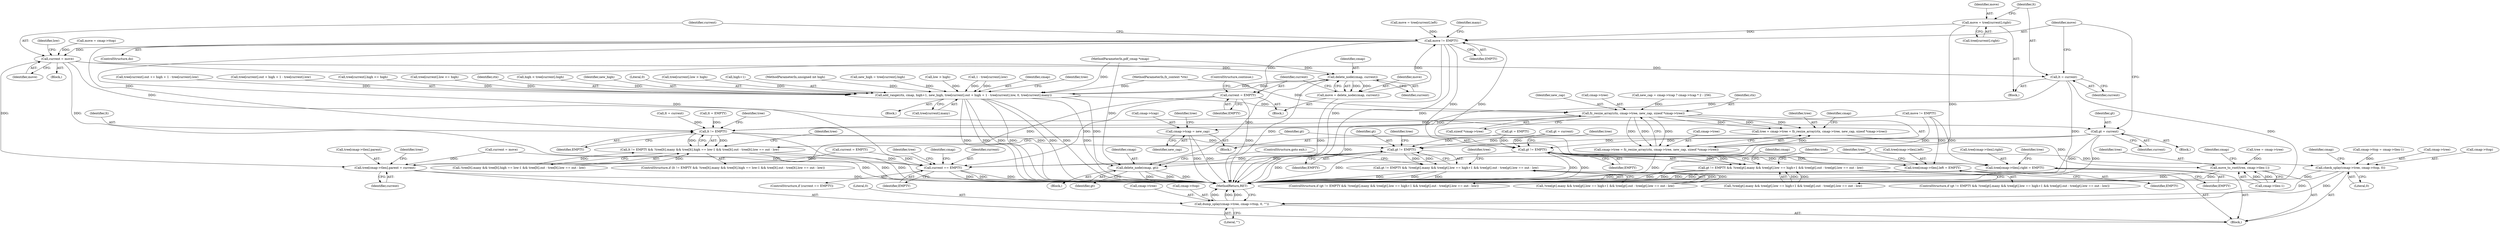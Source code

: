 digraph "0_ghostscript_71ceebcf56e682504da22c4035b39a2d451e8ffd@array" {
"1000352" [label="(Call,move = tree[current].right)"];
"1000362" [label="(Call,move != EMPTY)"];
"1000163" [label="(Call,current = move)"];
"1000222" [label="(Call,delete_node(cmap, current))"];
"1000220" [label="(Call,move = delete_node(cmap, current))"];
"1000303" [label="(Call,add_range(ctx, cmap, high+1, new_high, tree[current].out + high + 1 - tree[current].low, 0, tree[current].many))"];
"1000504" [label="(Call,delete_node(cmap, gt))"];
"1000593" [label="(Call,fz_resize_array(ctx, cmap->tree, new_cap, sizeof *cmap->tree))"];
"1000587" [label="(Call,tree = cmap->tree = fz_resize_array(ctx, cmap->tree, new_cap, sizeof *cmap->tree))"];
"1000726" [label="(Call,move_to_root(tree, cmap->tlen-1))"];
"1000589" [label="(Call,cmap->tree = fz_resize_array(ctx, cmap->tree, new_cap, sizeof *cmap->tree))"];
"1000744" [label="(Call,check_splay(cmap->tree, cmap->ttop, 0))"];
"1000752" [label="(Call,dump_splay(cmap->tree, cmap->ttop, 0, \"\"))"];
"1000604" [label="(Call,cmap->tcap = new_cap)"];
"1000347" [label="(Call,gt = current)"];
"1000457" [label="(Call,gt != EMPTY)"];
"1000456" [label="(Call,gt != EMPTY && !tree[gt].many && tree[gt].low == high+1 && tree[gt].out - tree[gt].low == out - low)"];
"1000510" [label="(Call,gt != EMPTY)"];
"1000509" [label="(Call,gt != EMPTY && !tree[gt].many && tree[gt].low == high+1 && tree[gt].out - tree[gt].low == out - low)"];
"1000645" [label="(Call,tree[cmap->tlen].left = EMPTY)"];
"1000654" [label="(Call,tree[cmap->tlen].right = EMPTY)"];
"1000677" [label="(Call,current == EMPTY)"];
"1000359" [label="(Call,lt = current)"];
"1000412" [label="(Call,lt != EMPTY)"];
"1000411" [label="(Call,lt != EMPTY && !tree[lt].many && tree[lt].high == low-1 && tree[lt].out - tree[lt].low == out - low)"];
"1000636" [label="(Call,tree[cmap->tlen].parent = current)"];
"1000225" [label="(Call,current = EMPTY)"];
"1000219" [label="(Block,)"];
"1000457" [label="(Call,gt != EMPTY)"];
"1000744" [label="(Call,check_splay(cmap->tree, cmap->ttop, 0))"];
"1000119" [label="(Block,)"];
"1000339" [label="(Block,)"];
"1000325" [label="(Literal,0)"];
"1000646" [label="(Call,tree[cmap->tlen].left)"];
"1000608" [label="(Identifier,new_cap)"];
"1000756" [label="(Call,cmap->ttop)"];
"1000224" [label="(Identifier,current)"];
"1000134" [label="(Call,tree = cmap->tree)"];
"1000678" [label="(Identifier,current)"];
"1000155" [label="(Call,lt = EMPTY)"];
"1000645" [label="(Call,tree[cmap->tlen].left = EMPTY)"];
"1000588" [label="(Identifier,tree)"];
"1000575" [label="(Call,new_cap = cmap->tcap ? cmap->tcap * 2 : 256)"];
"1000612" [label="(Identifier,tree)"];
"1000458" [label="(Identifier,gt)"];
"1000332" [label="(Call,tree[current].low > high)"];
"1000677" [label="(Call,current == EMPTY)"];
"1000225" [label="(Call,current = EMPTY)"];
"1000285" [label="(Block,)"];
"1000361" [label="(Identifier,current)"];
"1000112" [label="(MethodParameterIn,fz_context *ctx)"];
"1000657" [label="(Identifier,tree)"];
"1000761" [label="(MethodReturn,RET)"];
"1000590" [label="(Call,cmap->tree)"];
"1000460" [label="(Call,!tree[gt].many && tree[gt].low == high+1 && tree[gt].out - tree[gt].low == out - low)"];
"1000151" [label="(Call,gt = EMPTY)"];
"1000306" [label="(Call,high+1)"];
"1000604" [label="(Call,cmap->tcap = new_cap)"];
"1000388" [label="(Call,gt = current)"];
"1000369" [label="(Call,current = move)"];
"1000690" [label="(Identifier,tree)"];
"1000760" [label="(Literal,\"\")"];
"1000169" [label="(Identifier,low)"];
"1000748" [label="(Call,cmap->ttop)"];
"1000451" [label="(Identifier,tree)"];
"1000637" [label="(Call,tree[cmap->tlen].parent)"];
"1000662" [label="(Identifier,EMPTY)"];
"1000589" [label="(Call,cmap->tree = fz_resize_array(ctx, cmap->tree, new_cap, sizeof *cmap->tree))"];
"1000115" [label="(MethodParameterIn,unsigned int high)"];
"1000568" [label="(Identifier,cmap)"];
"1000728" [label="(Call,cmap->tlen-1)"];
"1000226" [label="(Identifier,current)"];
"1000352" [label="(Call,move = tree[current].right)"];
"1000287" [label="(Call,new_high = tree[current].high)"];
"1000754" [label="(Identifier,cmap)"];
"1000354" [label="(Call,tree[current].right)"];
"1000123" [label="(Call,low > high)"];
"1000549" [label="(Identifier,tree)"];
"1000507" [label="(ControlStructure,goto exit;)"];
"1000318" [label="(Call,1 - tree[current].low)"];
"1000727" [label="(Identifier,tree)"];
"1000351" [label="(Block,)"];
"1000513" [label="(Call,!tree[gt].many && tree[gt].low == high+1 && tree[gt].out - tree[gt].low == out - low)"];
"1000726" [label="(Call,move_to_root(tree, cmap->tlen-1))"];
"1000305" [label="(Identifier,cmap)"];
"1000353" [label="(Identifier,move)"];
"1000682" [label="(Identifier,cmap)"];
"1000464" [label="(Identifier,tree)"];
"1000335" [label="(Identifier,tree)"];
"1000183" [label="(Call,tree[current].out += high + 1 - tree[current].low)"];
"1000594" [label="(Identifier,ctx)"];
"1000113" [label="(MethodParameterIn,pdf_cmap *cmap)"];
"1000512" [label="(Identifier,EMPTY)"];
"1000310" [label="(Call,tree[current].out + high + 1 - tree[current].low)"];
"1000165" [label="(Identifier,move)"];
"1000598" [label="(Identifier,new_cap)"];
"1000648" [label="(Identifier,tree)"];
"1000599" [label="(Call,sizeof *cmap->tree)"];
"1000412" [label="(Call,lt != EMPTY)"];
"1000751" [label="(Literal,0)"];
"1000162" [label="(Block,)"];
"1000419" [label="(Identifier,tree)"];
"1000759" [label="(Literal,0)"];
"1000605" [label="(Call,cmap->tcap)"];
"1000363" [label="(Identifier,move)"];
"1000504" [label="(Call,delete_node(cmap, gt))"];
"1000606" [label="(Identifier,cmap)"];
"1000326" [label="(Call,tree[current].many)"];
"1000303" [label="(Call,add_range(ctx, cmap, high+1, new_high, tree[current].out + high + 1 - tree[current].low, 0, tree[current].many))"];
"1000735" [label="(Identifier,cmap)"];
"1000414" [label="(Identifier,EMPTY)"];
"1000595" [label="(Call,cmap->tree)"];
"1000517" [label="(Identifier,tree)"];
"1000456" [label="(Call,gt != EMPTY && !tree[gt].many && tree[gt].low == high+1 && tree[gt].out - tree[gt].low == out - low)"];
"1000222" [label="(Call,delete_node(cmap, current))"];
"1000340" [label="(Call,move = tree[current].left)"];
"1000753" [label="(Call,cmap->tree)"];
"1000227" [label="(Identifier,EMPTY)"];
"1000506" [label="(Identifier,gt)"];
"1000492" [label="(Block,)"];
"1000164" [label="(Identifier,current)"];
"1000654" [label="(Call,tree[cmap->tlen].right = EMPTY)"];
"1000348" [label="(Identifier,gt)"];
"1000733" [label="(Call,cmap->ttop = cmap->tlen-1)"];
"1000360" [label="(Identifier,lt)"];
"1000239" [label="(Call,tree[current].high <= high)"];
"1000644" [label="(Identifier,current)"];
"1000221" [label="(Identifier,move)"];
"1000347" [label="(Call,gt = current)"];
"1000145" [label="(Call,move = cmap->ttop)"];
"1000459" [label="(Identifier,EMPTY)"];
"1000745" [label="(Call,cmap->tree)"];
"1000505" [label="(Identifier,cmap)"];
"1000362" [label="(Call,move != EMPTY)"];
"1000573" [label="(Block,)"];
"1000403" [label="(Call,move != EMPTY)"];
"1000676" [label="(ControlStructure,if (current == EMPTY))"];
"1000175" [label="(Call,tree[current].low <= high)"];
"1000359" [label="(Call,lt = current)"];
"1000161" [label="(ControlStructure,do)"];
"1000562" [label="(Call,current = EMPTY)"];
"1000510" [label="(Call,gt != EMPTY)"];
"1000163" [label="(Call,current = move)"];
"1000636" [label="(Call,tree[cmap->tlen].parent = current)"];
"1000455" [label="(ControlStructure,if (gt != EMPTY && !tree[gt].many && tree[gt].low == high+1 && tree[gt].out - tree[gt].low == out - low))"];
"1000509" [label="(Call,gt != EMPTY && !tree[gt].many && tree[gt].low == high+1 && tree[gt].out - tree[gt].low == out - low)"];
"1000349" [label="(Identifier,current)"];
"1000408" [label="(Identifier,many)"];
"1000400" [label="(Call,lt = current)"];
"1000511" [label="(Identifier,gt)"];
"1000364" [label="(Identifier,EMPTY)"];
"1000653" [label="(Identifier,EMPTY)"];
"1000413" [label="(Identifier,lt)"];
"1000411" [label="(Call,lt != EMPTY && !tree[lt].many && tree[lt].high == low-1 && tree[lt].out - tree[lt].low == out - low)"];
"1000593" [label="(Call,fz_resize_array(ctx, cmap->tree, new_cap, sizeof *cmap->tree))"];
"1000220" [label="(Call,move = delete_node(cmap, current))"];
"1000496" [label="(Identifier,tree)"];
"1000655" [label="(Call,tree[cmap->tlen].right)"];
"1000410" [label="(ControlStructure,if (lt != EMPTY && !tree[lt].many && tree[lt].high == low-1 && tree[lt].out - tree[lt].low == out - low))"];
"1000587" [label="(Call,tree = cmap->tree = fz_resize_array(ctx, cmap->tree, new_cap, sizeof *cmap->tree))"];
"1000304" [label="(Identifier,ctx)"];
"1000415" [label="(Call,!tree[lt].many && tree[lt].high == low-1 && tree[lt].out - tree[lt].low == out - low)"];
"1000228" [label="(ControlStructure,continue;)"];
"1000223" [label="(Identifier,cmap)"];
"1000278" [label="(Call,high < tree[current].high)"];
"1000666" [label="(Identifier,tree)"];
"1000508" [label="(ControlStructure,if (gt != EMPTY && !tree[gt].many && tree[gt].low == high+1 && tree[gt].out - tree[gt].low == out - low))"];
"1000752" [label="(Call,dump_splay(cmap->tree, cmap->ttop, 0, \"\"))"];
"1000679" [label="(Identifier,EMPTY)"];
"1000309" [label="(Identifier,new_high)"];
"1000352" -> "1000351"  [label="AST: "];
"1000352" -> "1000354"  [label="CFG: "];
"1000353" -> "1000352"  [label="AST: "];
"1000354" -> "1000352"  [label="AST: "];
"1000360" -> "1000352"  [label="CFG: "];
"1000352" -> "1000761"  [label="DDG: "];
"1000352" -> "1000362"  [label="DDG: "];
"1000362" -> "1000161"  [label="AST: "];
"1000362" -> "1000364"  [label="CFG: "];
"1000363" -> "1000362"  [label="AST: "];
"1000364" -> "1000362"  [label="AST: "];
"1000164" -> "1000362"  [label="CFG: "];
"1000408" -> "1000362"  [label="CFG: "];
"1000362" -> "1000761"  [label="DDG: "];
"1000362" -> "1000761"  [label="DDG: "];
"1000362" -> "1000163"  [label="DDG: "];
"1000362" -> "1000225"  [label="DDG: "];
"1000220" -> "1000362"  [label="DDG: "];
"1000340" -> "1000362"  [label="DDG: "];
"1000362" -> "1000412"  [label="DDG: "];
"1000362" -> "1000645"  [label="DDG: "];
"1000362" -> "1000654"  [label="DDG: "];
"1000362" -> "1000677"  [label="DDG: "];
"1000163" -> "1000162"  [label="AST: "];
"1000163" -> "1000165"  [label="CFG: "];
"1000164" -> "1000163"  [label="AST: "];
"1000165" -> "1000163"  [label="AST: "];
"1000169" -> "1000163"  [label="CFG: "];
"1000145" -> "1000163"  [label="DDG: "];
"1000163" -> "1000222"  [label="DDG: "];
"1000163" -> "1000347"  [label="DDG: "];
"1000163" -> "1000359"  [label="DDG: "];
"1000163" -> "1000636"  [label="DDG: "];
"1000163" -> "1000677"  [label="DDG: "];
"1000222" -> "1000220"  [label="AST: "];
"1000222" -> "1000224"  [label="CFG: "];
"1000223" -> "1000222"  [label="AST: "];
"1000224" -> "1000222"  [label="AST: "];
"1000220" -> "1000222"  [label="CFG: "];
"1000222" -> "1000761"  [label="DDG: "];
"1000222" -> "1000220"  [label="DDG: "];
"1000222" -> "1000220"  [label="DDG: "];
"1000303" -> "1000222"  [label="DDG: "];
"1000113" -> "1000222"  [label="DDG: "];
"1000222" -> "1000303"  [label="DDG: "];
"1000222" -> "1000504"  [label="DDG: "];
"1000220" -> "1000219"  [label="AST: "];
"1000221" -> "1000220"  [label="AST: "];
"1000226" -> "1000220"  [label="CFG: "];
"1000220" -> "1000761"  [label="DDG: "];
"1000303" -> "1000285"  [label="AST: "];
"1000303" -> "1000326"  [label="CFG: "];
"1000304" -> "1000303"  [label="AST: "];
"1000305" -> "1000303"  [label="AST: "];
"1000306" -> "1000303"  [label="AST: "];
"1000309" -> "1000303"  [label="AST: "];
"1000310" -> "1000303"  [label="AST: "];
"1000325" -> "1000303"  [label="AST: "];
"1000326" -> "1000303"  [label="AST: "];
"1000335" -> "1000303"  [label="CFG: "];
"1000303" -> "1000761"  [label="DDG: "];
"1000303" -> "1000761"  [label="DDG: "];
"1000303" -> "1000761"  [label="DDG: "];
"1000303" -> "1000761"  [label="DDG: "];
"1000303" -> "1000761"  [label="DDG: "];
"1000303" -> "1000761"  [label="DDG: "];
"1000303" -> "1000761"  [label="DDG: "];
"1000112" -> "1000303"  [label="DDG: "];
"1000287" -> "1000303"  [label="DDG: "];
"1000183" -> "1000303"  [label="DDG: "];
"1000115" -> "1000303"  [label="DDG: "];
"1000123" -> "1000303"  [label="DDG: "];
"1000175" -> "1000303"  [label="DDG: "];
"1000278" -> "1000303"  [label="DDG: "];
"1000332" -> "1000303"  [label="DDG: "];
"1000239" -> "1000303"  [label="DDG: "];
"1000318" -> "1000303"  [label="DDG: "];
"1000318" -> "1000303"  [label="DDG: "];
"1000113" -> "1000303"  [label="DDG: "];
"1000303" -> "1000504"  [label="DDG: "];
"1000303" -> "1000593"  [label="DDG: "];
"1000504" -> "1000492"  [label="AST: "];
"1000504" -> "1000506"  [label="CFG: "];
"1000505" -> "1000504"  [label="AST: "];
"1000506" -> "1000504"  [label="AST: "];
"1000507" -> "1000504"  [label="CFG: "];
"1000504" -> "1000761"  [label="DDG: "];
"1000504" -> "1000761"  [label="DDG: "];
"1000504" -> "1000761"  [label="DDG: "];
"1000113" -> "1000504"  [label="DDG: "];
"1000457" -> "1000504"  [label="DDG: "];
"1000593" -> "1000589"  [label="AST: "];
"1000593" -> "1000599"  [label="CFG: "];
"1000594" -> "1000593"  [label="AST: "];
"1000595" -> "1000593"  [label="AST: "];
"1000598" -> "1000593"  [label="AST: "];
"1000599" -> "1000593"  [label="AST: "];
"1000589" -> "1000593"  [label="CFG: "];
"1000593" -> "1000761"  [label="DDG: "];
"1000593" -> "1000587"  [label="DDG: "];
"1000593" -> "1000587"  [label="DDG: "];
"1000593" -> "1000587"  [label="DDG: "];
"1000593" -> "1000589"  [label="DDG: "];
"1000593" -> "1000589"  [label="DDG: "];
"1000593" -> "1000589"  [label="DDG: "];
"1000112" -> "1000593"  [label="DDG: "];
"1000575" -> "1000593"  [label="DDG: "];
"1000593" -> "1000604"  [label="DDG: "];
"1000587" -> "1000573"  [label="AST: "];
"1000587" -> "1000589"  [label="CFG: "];
"1000588" -> "1000587"  [label="AST: "];
"1000589" -> "1000587"  [label="AST: "];
"1000606" -> "1000587"  [label="CFG: "];
"1000589" -> "1000587"  [label="DDG: "];
"1000587" -> "1000726"  [label="DDG: "];
"1000726" -> "1000119"  [label="AST: "];
"1000726" -> "1000728"  [label="CFG: "];
"1000727" -> "1000726"  [label="AST: "];
"1000728" -> "1000726"  [label="AST: "];
"1000735" -> "1000726"  [label="CFG: "];
"1000726" -> "1000761"  [label="DDG: "];
"1000726" -> "1000761"  [label="DDG: "];
"1000134" -> "1000726"  [label="DDG: "];
"1000728" -> "1000726"  [label="DDG: "];
"1000728" -> "1000726"  [label="DDG: "];
"1000590" -> "1000589"  [label="AST: "];
"1000589" -> "1000761"  [label="DDG: "];
"1000589" -> "1000744"  [label="DDG: "];
"1000744" -> "1000119"  [label="AST: "];
"1000744" -> "1000751"  [label="CFG: "];
"1000745" -> "1000744"  [label="AST: "];
"1000748" -> "1000744"  [label="AST: "];
"1000751" -> "1000744"  [label="AST: "];
"1000754" -> "1000744"  [label="CFG: "];
"1000744" -> "1000761"  [label="DDG: "];
"1000733" -> "1000744"  [label="DDG: "];
"1000744" -> "1000752"  [label="DDG: "];
"1000744" -> "1000752"  [label="DDG: "];
"1000752" -> "1000119"  [label="AST: "];
"1000752" -> "1000760"  [label="CFG: "];
"1000753" -> "1000752"  [label="AST: "];
"1000756" -> "1000752"  [label="AST: "];
"1000759" -> "1000752"  [label="AST: "];
"1000760" -> "1000752"  [label="AST: "];
"1000761" -> "1000752"  [label="CFG: "];
"1000752" -> "1000761"  [label="DDG: "];
"1000752" -> "1000761"  [label="DDG: "];
"1000752" -> "1000761"  [label="DDG: "];
"1000604" -> "1000573"  [label="AST: "];
"1000604" -> "1000608"  [label="CFG: "];
"1000605" -> "1000604"  [label="AST: "];
"1000608" -> "1000604"  [label="AST: "];
"1000612" -> "1000604"  [label="CFG: "];
"1000604" -> "1000761"  [label="DDG: "];
"1000604" -> "1000761"  [label="DDG: "];
"1000347" -> "1000339"  [label="AST: "];
"1000347" -> "1000349"  [label="CFG: "];
"1000348" -> "1000347"  [label="AST: "];
"1000349" -> "1000347"  [label="AST: "];
"1000363" -> "1000347"  [label="CFG: "];
"1000347" -> "1000761"  [label="DDG: "];
"1000347" -> "1000761"  [label="DDG: "];
"1000347" -> "1000457"  [label="DDG: "];
"1000347" -> "1000510"  [label="DDG: "];
"1000457" -> "1000456"  [label="AST: "];
"1000457" -> "1000459"  [label="CFG: "];
"1000458" -> "1000457"  [label="AST: "];
"1000459" -> "1000457"  [label="AST: "];
"1000464" -> "1000457"  [label="CFG: "];
"1000456" -> "1000457"  [label="CFG: "];
"1000457" -> "1000761"  [label="DDG: "];
"1000457" -> "1000761"  [label="DDG: "];
"1000457" -> "1000456"  [label="DDG: "];
"1000457" -> "1000456"  [label="DDG: "];
"1000388" -> "1000457"  [label="DDG: "];
"1000151" -> "1000457"  [label="DDG: "];
"1000412" -> "1000457"  [label="DDG: "];
"1000456" -> "1000455"  [label="AST: "];
"1000456" -> "1000460"  [label="CFG: "];
"1000460" -> "1000456"  [label="AST: "];
"1000496" -> "1000456"  [label="CFG: "];
"1000507" -> "1000456"  [label="CFG: "];
"1000456" -> "1000761"  [label="DDG: "];
"1000456" -> "1000761"  [label="DDG: "];
"1000456" -> "1000761"  [label="DDG: "];
"1000460" -> "1000456"  [label="DDG: "];
"1000460" -> "1000456"  [label="DDG: "];
"1000510" -> "1000509"  [label="AST: "];
"1000510" -> "1000512"  [label="CFG: "];
"1000511" -> "1000510"  [label="AST: "];
"1000512" -> "1000510"  [label="AST: "];
"1000517" -> "1000510"  [label="CFG: "];
"1000509" -> "1000510"  [label="CFG: "];
"1000510" -> "1000761"  [label="DDG: "];
"1000510" -> "1000761"  [label="DDG: "];
"1000510" -> "1000509"  [label="DDG: "];
"1000510" -> "1000509"  [label="DDG: "];
"1000388" -> "1000510"  [label="DDG: "];
"1000151" -> "1000510"  [label="DDG: "];
"1000412" -> "1000510"  [label="DDG: "];
"1000510" -> "1000645"  [label="DDG: "];
"1000510" -> "1000654"  [label="DDG: "];
"1000510" -> "1000677"  [label="DDG: "];
"1000509" -> "1000508"  [label="AST: "];
"1000509" -> "1000513"  [label="CFG: "];
"1000513" -> "1000509"  [label="AST: "];
"1000549" -> "1000509"  [label="CFG: "];
"1000568" -> "1000509"  [label="CFG: "];
"1000509" -> "1000761"  [label="DDG: "];
"1000509" -> "1000761"  [label="DDG: "];
"1000509" -> "1000761"  [label="DDG: "];
"1000513" -> "1000509"  [label="DDG: "];
"1000513" -> "1000509"  [label="DDG: "];
"1000645" -> "1000119"  [label="AST: "];
"1000645" -> "1000653"  [label="CFG: "];
"1000646" -> "1000645"  [label="AST: "];
"1000653" -> "1000645"  [label="AST: "];
"1000657" -> "1000645"  [label="CFG: "];
"1000645" -> "1000761"  [label="DDG: "];
"1000403" -> "1000645"  [label="DDG: "];
"1000654" -> "1000119"  [label="AST: "];
"1000654" -> "1000662"  [label="CFG: "];
"1000655" -> "1000654"  [label="AST: "];
"1000662" -> "1000654"  [label="AST: "];
"1000666" -> "1000654"  [label="CFG: "];
"1000654" -> "1000761"  [label="DDG: "];
"1000403" -> "1000654"  [label="DDG: "];
"1000677" -> "1000676"  [label="AST: "];
"1000677" -> "1000679"  [label="CFG: "];
"1000678" -> "1000677"  [label="AST: "];
"1000679" -> "1000677"  [label="AST: "];
"1000682" -> "1000677"  [label="CFG: "];
"1000690" -> "1000677"  [label="CFG: "];
"1000677" -> "1000761"  [label="DDG: "];
"1000677" -> "1000761"  [label="DDG: "];
"1000677" -> "1000761"  [label="DDG: "];
"1000225" -> "1000677"  [label="DDG: "];
"1000562" -> "1000677"  [label="DDG: "];
"1000369" -> "1000677"  [label="DDG: "];
"1000403" -> "1000677"  [label="DDG: "];
"1000359" -> "1000351"  [label="AST: "];
"1000359" -> "1000361"  [label="CFG: "];
"1000360" -> "1000359"  [label="AST: "];
"1000361" -> "1000359"  [label="AST: "];
"1000363" -> "1000359"  [label="CFG: "];
"1000359" -> "1000761"  [label="DDG: "];
"1000359" -> "1000761"  [label="DDG: "];
"1000359" -> "1000412"  [label="DDG: "];
"1000412" -> "1000411"  [label="AST: "];
"1000412" -> "1000414"  [label="CFG: "];
"1000413" -> "1000412"  [label="AST: "];
"1000414" -> "1000412"  [label="AST: "];
"1000419" -> "1000412"  [label="CFG: "];
"1000411" -> "1000412"  [label="CFG: "];
"1000412" -> "1000761"  [label="DDG: "];
"1000412" -> "1000411"  [label="DDG: "];
"1000412" -> "1000411"  [label="DDG: "];
"1000400" -> "1000412"  [label="DDG: "];
"1000155" -> "1000412"  [label="DDG: "];
"1000403" -> "1000412"  [label="DDG: "];
"1000411" -> "1000410"  [label="AST: "];
"1000411" -> "1000415"  [label="CFG: "];
"1000415" -> "1000411"  [label="AST: "];
"1000451" -> "1000411"  [label="CFG: "];
"1000511" -> "1000411"  [label="CFG: "];
"1000411" -> "1000761"  [label="DDG: "];
"1000411" -> "1000761"  [label="DDG: "];
"1000411" -> "1000761"  [label="DDG: "];
"1000415" -> "1000411"  [label="DDG: "];
"1000415" -> "1000411"  [label="DDG: "];
"1000636" -> "1000119"  [label="AST: "];
"1000636" -> "1000644"  [label="CFG: "];
"1000637" -> "1000636"  [label="AST: "];
"1000644" -> "1000636"  [label="AST: "];
"1000648" -> "1000636"  [label="CFG: "];
"1000636" -> "1000761"  [label="DDG: "];
"1000225" -> "1000636"  [label="DDG: "];
"1000562" -> "1000636"  [label="DDG: "];
"1000369" -> "1000636"  [label="DDG: "];
"1000225" -> "1000219"  [label="AST: "];
"1000225" -> "1000227"  [label="CFG: "];
"1000226" -> "1000225"  [label="AST: "];
"1000227" -> "1000225"  [label="AST: "];
"1000228" -> "1000225"  [label="CFG: "];
"1000225" -> "1000761"  [label="DDG: "];
}
